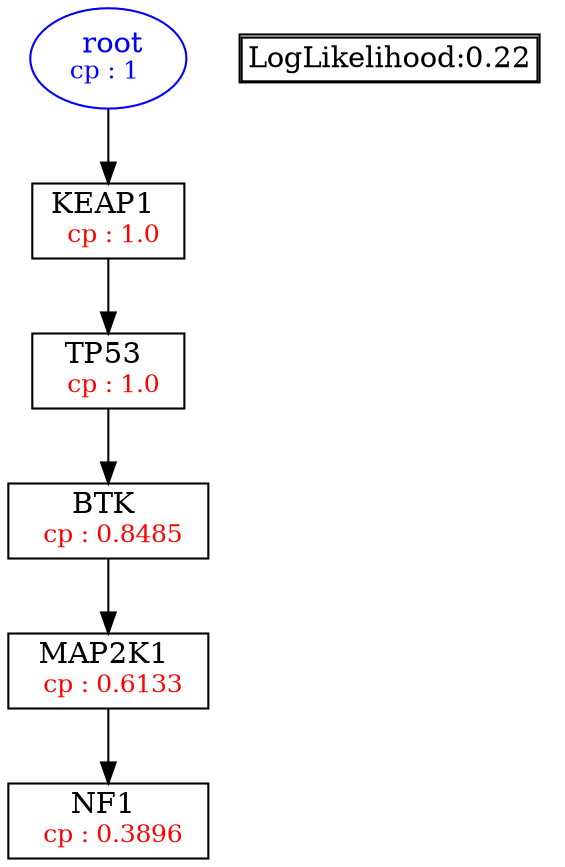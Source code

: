 digraph tree {
    "root" [label=<<font color='Blue'> root</font><br/><font color='Blue' POINT-SIZE='12'>cp : 1 </font>>, shape=oval, color=Blue];
    "S3" [label =<KEAP1 <br/> <font color='Red' POINT-SIZE='12'> cp : 1.0 </font>>, shape=box];
    "S5" [label =<TP53 <br/> <font color='Red' POINT-SIZE='12'> cp : 1.0 </font>>, shape=box];
    "S4" [label =<BTK <br/> <font color='Red' POINT-SIZE='12'> cp : 0.8485 </font>>, shape=box];
    "S1" [label =<MAP2K1 <br/> <font color='Red' POINT-SIZE='12'> cp : 0.6133 </font>>, shape=box];
    "S2" [label =<NF1 <br/> <font color='Red' POINT-SIZE='12'> cp : 0.3896 </font>>, shape=box];
    "root" -> "S3";
    "S3" -> "S5";
    "S5" -> "S4";
    "S4" -> "S1";
    "S1" -> "S2";

    node[shape=plaintext]
    fontsize="10"
    struct1 [label=
    <<TABLE BORDER="1" CELLBORDER="1" CELLSPACING="0" >
    <TR><TD ALIGN="LEFT">LogLikelihood:0.22</TD></TR>
    </TABLE>>];

}
